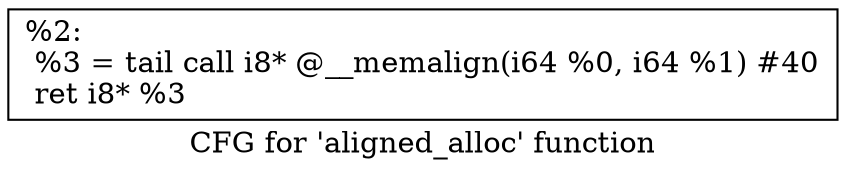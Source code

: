 digraph "CFG for 'aligned_alloc' function" {
	label="CFG for 'aligned_alloc' function";

	Node0x1d828c0 [shape=record,label="{%2:\l  %3 = tail call i8* @__memalign(i64 %0, i64 %1) #40\l  ret i8* %3\l}"];
}
